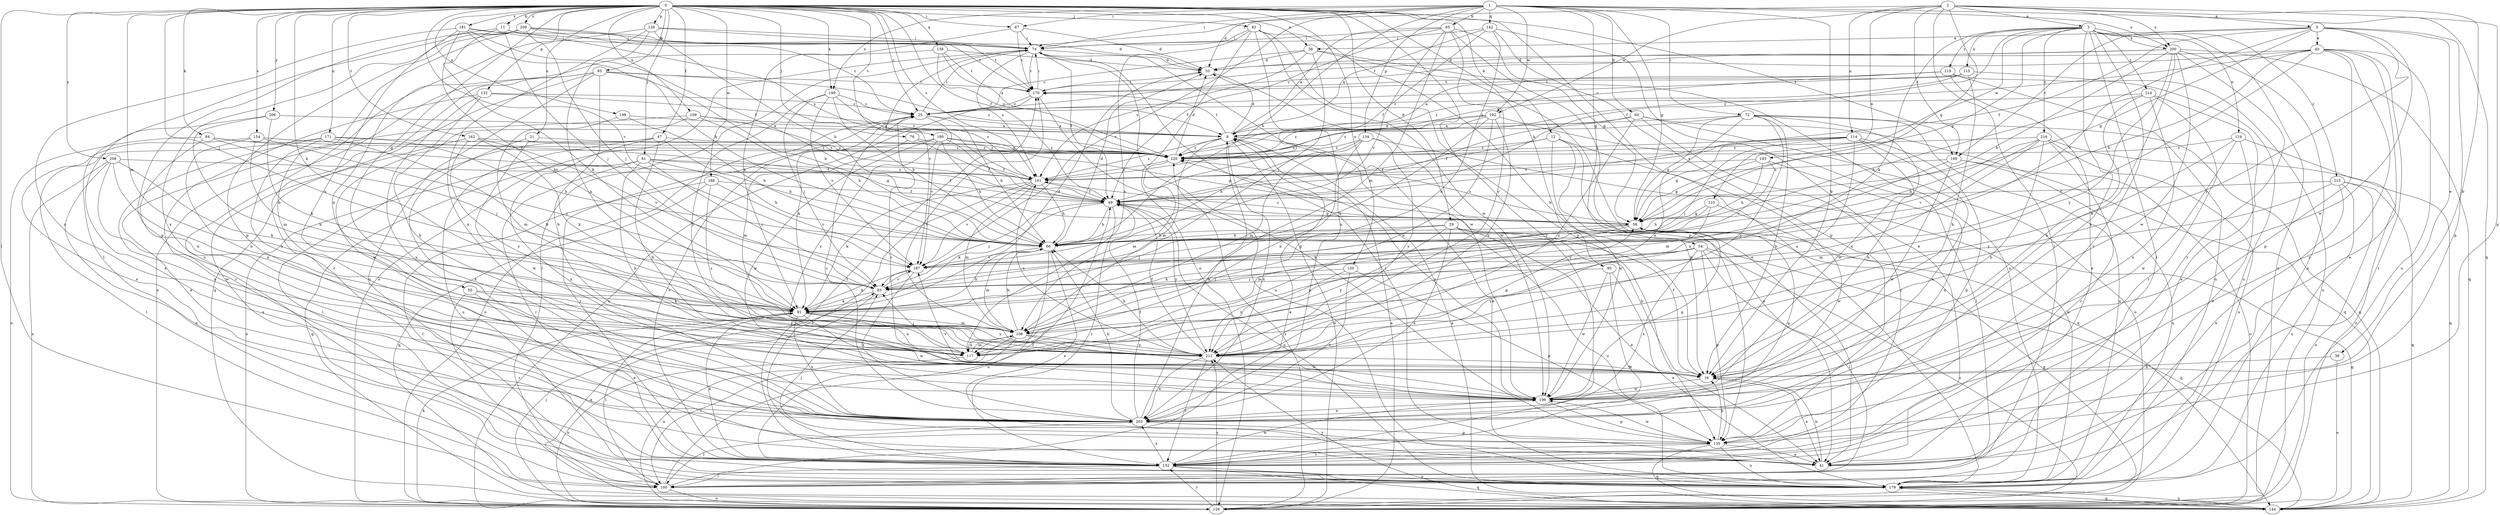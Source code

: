strict digraph  {
0;
1;
2;
3;
5;
8;
11;
12;
16;
21;
25;
29;
33;
38;
39;
40;
41;
47;
49;
50;
54;
58;
60;
65;
66;
67;
72;
74;
76;
81;
82;
83;
84;
85;
90;
91;
100;
108;
109;
110;
114;
115;
117;
120;
124;
126;
128;
132;
134;
135;
138;
142;
144;
152;
154;
161;
162;
169;
170;
171;
179;
180;
181;
187;
188;
192;
193;
196;
198;
199;
200;
203;
206;
208;
209;
212;
214;
215;
216;
219;
220;
0 -> 11  [label=b];
0 -> 12  [label=b];
0 -> 21  [label=c];
0 -> 25  [label=c];
0 -> 29  [label=d];
0 -> 38  [label=e];
0 -> 47  [label=f];
0 -> 49  [label=f];
0 -> 50  [label=g];
0 -> 67  [label=i];
0 -> 76  [label=j];
0 -> 81  [label=j];
0 -> 82  [label=j];
0 -> 83  [label=j];
0 -> 84  [label=k];
0 -> 85  [label=k];
0 -> 90  [label=k];
0 -> 91  [label=k];
0 -> 100  [label=l];
0 -> 108  [label=m];
0 -> 109  [label=n];
0 -> 120  [label=o];
0 -> 128  [label=p];
0 -> 132  [label=p];
0 -> 138  [label=q];
0 -> 152  [label=r];
0 -> 154  [label=s];
0 -> 161  [label=s];
0 -> 162  [label=t];
0 -> 169  [label=t];
0 -> 171  [label=u];
0 -> 179  [label=u];
0 -> 180  [label=v];
0 -> 181  [label=v];
0 -> 187  [label=v];
0 -> 188  [label=w];
0 -> 198  [label=x];
0 -> 199  [label=x];
0 -> 206  [label=y];
0 -> 208  [label=y];
0 -> 209  [label=y];
1 -> 16  [label=b];
1 -> 33  [label=d];
1 -> 54  [label=g];
1 -> 58  [label=g];
1 -> 60  [label=h];
1 -> 65  [label=h];
1 -> 66  [label=h];
1 -> 67  [label=i];
1 -> 72  [label=i];
1 -> 74  [label=i];
1 -> 134  [label=p];
1 -> 142  [label=q];
1 -> 144  [label=q];
1 -> 187  [label=v];
1 -> 192  [label=w];
1 -> 199  [label=x];
1 -> 200  [label=x];
2 -> 3  [label=a];
2 -> 5  [label=a];
2 -> 16  [label=b];
2 -> 58  [label=g];
2 -> 74  [label=i];
2 -> 100  [label=l];
2 -> 110  [label=n];
2 -> 114  [label=n];
2 -> 135  [label=p];
2 -> 169  [label=t];
2 -> 192  [label=w];
2 -> 200  [label=x];
3 -> 49  [label=f];
3 -> 58  [label=g];
3 -> 91  [label=k];
3 -> 100  [label=l];
3 -> 115  [label=n];
3 -> 124  [label=o];
3 -> 126  [label=o];
3 -> 152  [label=r];
3 -> 193  [label=w];
3 -> 200  [label=x];
3 -> 203  [label=x];
3 -> 214  [label=z];
3 -> 215  [label=z];
3 -> 216  [label=z];
3 -> 219  [label=z];
5 -> 38  [label=e];
5 -> 39  [label=e];
5 -> 40  [label=e];
5 -> 49  [label=f];
5 -> 58  [label=g];
5 -> 135  [label=p];
5 -> 169  [label=t];
5 -> 187  [label=v];
5 -> 196  [label=w];
5 -> 212  [label=y];
8 -> 33  [label=d];
8 -> 41  [label=e];
8 -> 108  [label=m];
8 -> 126  [label=o];
8 -> 161  [label=s];
8 -> 170  [label=t];
8 -> 203  [label=x];
8 -> 220  [label=z];
11 -> 74  [label=i];
11 -> 83  [label=j];
11 -> 91  [label=k];
11 -> 135  [label=p];
11 -> 161  [label=s];
12 -> 16  [label=b];
12 -> 41  [label=e];
12 -> 49  [label=f];
12 -> 144  [label=q];
12 -> 196  [label=w];
12 -> 220  [label=z];
16 -> 41  [label=e];
16 -> 49  [label=f];
16 -> 196  [label=w];
21 -> 196  [label=w];
21 -> 203  [label=x];
21 -> 220  [label=z];
25 -> 8  [label=a];
25 -> 66  [label=h];
25 -> 74  [label=i];
25 -> 91  [label=k];
25 -> 126  [label=o];
25 -> 187  [label=v];
29 -> 16  [label=b];
29 -> 41  [label=e];
29 -> 66  [label=h];
29 -> 83  [label=j];
29 -> 179  [label=u];
29 -> 203  [label=x];
29 -> 212  [label=y];
33 -> 170  [label=t];
33 -> 196  [label=w];
38 -> 25  [label=c];
38 -> 33  [label=d];
38 -> 41  [label=e];
38 -> 83  [label=j];
38 -> 161  [label=s];
38 -> 179  [label=u];
39 -> 16  [label=b];
39 -> 126  [label=o];
40 -> 33  [label=d];
40 -> 41  [label=e];
40 -> 66  [label=h];
40 -> 83  [label=j];
40 -> 100  [label=l];
40 -> 135  [label=p];
40 -> 152  [label=r];
40 -> 170  [label=t];
40 -> 179  [label=u];
40 -> 220  [label=z];
41 -> 16  [label=b];
41 -> 83  [label=j];
47 -> 16  [label=b];
47 -> 66  [label=h];
47 -> 100  [label=l];
47 -> 179  [label=u];
47 -> 203  [label=x];
47 -> 220  [label=z];
49 -> 58  [label=g];
49 -> 66  [label=h];
49 -> 83  [label=j];
49 -> 91  [label=k];
49 -> 152  [label=r];
49 -> 179  [label=u];
49 -> 212  [label=y];
50 -> 41  [label=e];
50 -> 91  [label=k];
50 -> 152  [label=r];
50 -> 212  [label=y];
54 -> 91  [label=k];
54 -> 100  [label=l];
54 -> 126  [label=o];
54 -> 135  [label=p];
54 -> 144  [label=q];
54 -> 187  [label=v];
54 -> 203  [label=x];
54 -> 212  [label=y];
58 -> 66  [label=h];
58 -> 108  [label=m];
58 -> 117  [label=n];
58 -> 161  [label=s];
58 -> 220  [label=z];
60 -> 8  [label=a];
60 -> 49  [label=f];
60 -> 126  [label=o];
60 -> 144  [label=q];
60 -> 152  [label=r];
60 -> 212  [label=y];
65 -> 8  [label=a];
65 -> 49  [label=f];
65 -> 58  [label=g];
65 -> 74  [label=i];
65 -> 108  [label=m];
65 -> 135  [label=p];
65 -> 187  [label=v];
65 -> 212  [label=y];
66 -> 33  [label=d];
66 -> 41  [label=e];
66 -> 108  [label=m];
66 -> 179  [label=u];
66 -> 187  [label=v];
67 -> 33  [label=d];
67 -> 74  [label=i];
67 -> 91  [label=k];
67 -> 170  [label=t];
72 -> 8  [label=a];
72 -> 16  [label=b];
72 -> 58  [label=g];
72 -> 117  [label=n];
72 -> 144  [label=q];
72 -> 179  [label=u];
72 -> 196  [label=w];
72 -> 212  [label=y];
72 -> 220  [label=z];
74 -> 33  [label=d];
74 -> 49  [label=f];
74 -> 100  [label=l];
74 -> 126  [label=o];
74 -> 135  [label=p];
74 -> 161  [label=s];
74 -> 170  [label=t];
74 -> 187  [label=v];
74 -> 196  [label=w];
76 -> 49  [label=f];
76 -> 108  [label=m];
76 -> 220  [label=z];
81 -> 16  [label=b];
81 -> 49  [label=f];
81 -> 66  [label=h];
81 -> 83  [label=j];
81 -> 126  [label=o];
81 -> 144  [label=q];
81 -> 152  [label=r];
81 -> 161  [label=s];
82 -> 16  [label=b];
82 -> 74  [label=i];
82 -> 117  [label=n];
82 -> 126  [label=o];
82 -> 135  [label=p];
82 -> 196  [label=w];
82 -> 203  [label=x];
83 -> 91  [label=k];
83 -> 144  [label=q];
83 -> 187  [label=v];
84 -> 58  [label=g];
84 -> 83  [label=j];
84 -> 117  [label=n];
84 -> 126  [label=o];
84 -> 220  [label=z];
85 -> 16  [label=b];
85 -> 66  [label=h];
85 -> 126  [label=o];
85 -> 144  [label=q];
85 -> 152  [label=r];
85 -> 170  [label=t];
85 -> 179  [label=u];
85 -> 220  [label=z];
90 -> 83  [label=j];
90 -> 152  [label=r];
90 -> 179  [label=u];
90 -> 196  [label=w];
91 -> 33  [label=d];
91 -> 66  [label=h];
91 -> 100  [label=l];
91 -> 108  [label=m];
91 -> 117  [label=n];
91 -> 196  [label=w];
91 -> 203  [label=x];
91 -> 212  [label=y];
100 -> 8  [label=a];
100 -> 49  [label=f];
100 -> 126  [label=o];
108 -> 66  [label=h];
108 -> 100  [label=l];
108 -> 117  [label=n];
108 -> 126  [label=o];
108 -> 196  [label=w];
108 -> 212  [label=y];
109 -> 8  [label=a];
109 -> 41  [label=e];
109 -> 66  [label=h];
109 -> 161  [label=s];
109 -> 196  [label=w];
110 -> 58  [label=g];
110 -> 66  [label=h];
110 -> 91  [label=k];
110 -> 196  [label=w];
114 -> 16  [label=b];
114 -> 58  [label=g];
114 -> 83  [label=j];
114 -> 117  [label=n];
114 -> 135  [label=p];
114 -> 161  [label=s];
114 -> 203  [label=x];
114 -> 220  [label=z];
115 -> 16  [label=b];
115 -> 25  [label=c];
115 -> 170  [label=t];
115 -> 179  [label=u];
115 -> 220  [label=z];
117 -> 83  [label=j];
117 -> 108  [label=m];
117 -> 126  [label=o];
120 -> 83  [label=j];
120 -> 135  [label=p];
120 -> 203  [label=x];
120 -> 212  [label=y];
124 -> 41  [label=e];
124 -> 126  [label=o];
124 -> 196  [label=w];
124 -> 212  [label=y];
124 -> 220  [label=z];
126 -> 8  [label=a];
126 -> 58  [label=g];
126 -> 83  [label=j];
126 -> 91  [label=k];
126 -> 152  [label=r];
126 -> 212  [label=y];
126 -> 220  [label=z];
128 -> 66  [label=h];
128 -> 74  [label=i];
128 -> 117  [label=n];
128 -> 170  [label=t];
128 -> 179  [label=u];
128 -> 203  [label=x];
132 -> 16  [label=b];
132 -> 25  [label=c];
132 -> 152  [label=r];
132 -> 203  [label=x];
132 -> 220  [label=z];
134 -> 66  [label=h];
134 -> 108  [label=m];
134 -> 117  [label=n];
134 -> 179  [label=u];
134 -> 212  [label=y];
134 -> 220  [label=z];
135 -> 16  [label=b];
135 -> 41  [label=e];
135 -> 144  [label=q];
135 -> 152  [label=r];
135 -> 179  [label=u];
135 -> 196  [label=w];
138 -> 8  [label=a];
138 -> 33  [label=d];
138 -> 117  [label=n];
138 -> 170  [label=t];
138 -> 220  [label=z];
142 -> 8  [label=a];
142 -> 41  [label=e];
142 -> 49  [label=f];
142 -> 74  [label=i];
142 -> 117  [label=n];
142 -> 135  [label=p];
144 -> 8  [label=a];
144 -> 58  [label=g];
144 -> 179  [label=u];
144 -> 212  [label=y];
152 -> 25  [label=c];
152 -> 91  [label=k];
152 -> 100  [label=l];
152 -> 144  [label=q];
152 -> 170  [label=t];
152 -> 179  [label=u];
152 -> 196  [label=w];
152 -> 203  [label=x];
154 -> 49  [label=f];
154 -> 83  [label=j];
154 -> 91  [label=k];
154 -> 117  [label=n];
154 -> 203  [label=x];
154 -> 220  [label=z];
161 -> 49  [label=f];
161 -> 66  [label=h];
161 -> 91  [label=k];
161 -> 108  [label=m];
161 -> 152  [label=r];
161 -> 187  [label=v];
162 -> 91  [label=k];
162 -> 179  [label=u];
162 -> 187  [label=v];
162 -> 212  [label=y];
162 -> 220  [label=z];
169 -> 108  [label=m];
169 -> 126  [label=o];
169 -> 161  [label=s];
169 -> 179  [label=u];
169 -> 196  [label=w];
170 -> 25  [label=c];
170 -> 74  [label=i];
170 -> 126  [label=o];
170 -> 179  [label=u];
171 -> 66  [label=h];
171 -> 91  [label=k];
171 -> 100  [label=l];
171 -> 203  [label=x];
171 -> 212  [label=y];
171 -> 220  [label=z];
179 -> 74  [label=i];
179 -> 144  [label=q];
180 -> 49  [label=f];
180 -> 58  [label=g];
180 -> 66  [label=h];
180 -> 152  [label=r];
180 -> 196  [label=w];
180 -> 212  [label=y];
180 -> 220  [label=z];
181 -> 33  [label=d];
181 -> 49  [label=f];
181 -> 66  [label=h];
181 -> 74  [label=i];
181 -> 91  [label=k];
181 -> 117  [label=n];
181 -> 203  [label=x];
187 -> 83  [label=j];
187 -> 91  [label=k];
187 -> 203  [label=x];
188 -> 49  [label=f];
188 -> 100  [label=l];
188 -> 144  [label=q];
188 -> 187  [label=v];
188 -> 212  [label=y];
192 -> 8  [label=a];
192 -> 91  [label=k];
192 -> 100  [label=l];
192 -> 117  [label=n];
192 -> 161  [label=s];
192 -> 212  [label=y];
192 -> 220  [label=z];
193 -> 58  [label=g];
193 -> 66  [label=h];
193 -> 161  [label=s];
193 -> 187  [label=v];
193 -> 203  [label=x];
196 -> 25  [label=c];
196 -> 58  [label=g];
196 -> 135  [label=p];
196 -> 187  [label=v];
196 -> 203  [label=x];
196 -> 220  [label=z];
198 -> 8  [label=a];
198 -> 66  [label=h];
198 -> 108  [label=m];
199 -> 25  [label=c];
199 -> 66  [label=h];
199 -> 83  [label=j];
199 -> 161  [label=s];
199 -> 187  [label=v];
199 -> 212  [label=y];
200 -> 16  [label=b];
200 -> 25  [label=c];
200 -> 33  [label=d];
200 -> 66  [label=h];
200 -> 144  [label=q];
200 -> 152  [label=r];
200 -> 179  [label=u];
200 -> 196  [label=w];
200 -> 212  [label=y];
203 -> 8  [label=a];
203 -> 25  [label=c];
203 -> 49  [label=f];
203 -> 58  [label=g];
203 -> 66  [label=h];
203 -> 100  [label=l];
203 -> 135  [label=p];
206 -> 8  [label=a];
206 -> 91  [label=k];
206 -> 108  [label=m];
206 -> 203  [label=x];
208 -> 91  [label=k];
208 -> 117  [label=n];
208 -> 126  [label=o];
208 -> 161  [label=s];
208 -> 179  [label=u];
208 -> 196  [label=w];
209 -> 16  [label=b];
209 -> 25  [label=c];
209 -> 74  [label=i];
209 -> 83  [label=j];
209 -> 100  [label=l];
209 -> 135  [label=p];
209 -> 170  [label=t];
209 -> 203  [label=x];
212 -> 16  [label=b];
212 -> 49  [label=f];
212 -> 58  [label=g];
212 -> 66  [label=h];
212 -> 152  [label=r];
212 -> 161  [label=s];
212 -> 170  [label=t];
212 -> 203  [label=x];
214 -> 16  [label=b];
214 -> 25  [label=c];
214 -> 41  [label=e];
214 -> 66  [label=h];
214 -> 152  [label=r];
214 -> 203  [label=x];
215 -> 41  [label=e];
215 -> 49  [label=f];
215 -> 108  [label=m];
215 -> 126  [label=o];
215 -> 144  [label=q];
215 -> 179  [label=u];
216 -> 16  [label=b];
216 -> 66  [label=h];
216 -> 117  [label=n];
216 -> 144  [label=q];
216 -> 152  [label=r];
216 -> 179  [label=u];
216 -> 187  [label=v];
216 -> 220  [label=z];
219 -> 8  [label=a];
219 -> 41  [label=e];
219 -> 126  [label=o];
219 -> 170  [label=t];
219 -> 179  [label=u];
219 -> 220  [label=z];
220 -> 33  [label=d];
220 -> 108  [label=m];
220 -> 161  [label=s];
}
